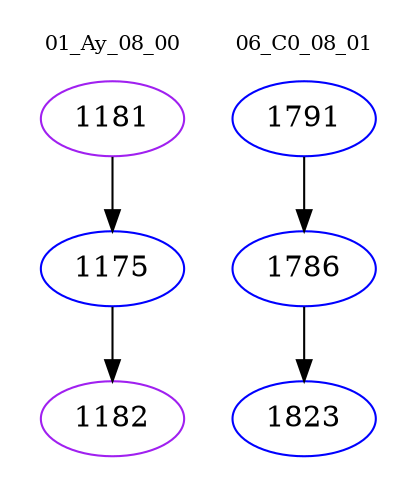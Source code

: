 digraph{
subgraph cluster_0 {
color = white
label = "01_Ay_08_00";
fontsize=10;
T0_1181 [label="1181", color="purple"]
T0_1181 -> T0_1175 [color="black"]
T0_1175 [label="1175", color="blue"]
T0_1175 -> T0_1182 [color="black"]
T0_1182 [label="1182", color="purple"]
}
subgraph cluster_1 {
color = white
label = "06_C0_08_01";
fontsize=10;
T1_1791 [label="1791", color="blue"]
T1_1791 -> T1_1786 [color="black"]
T1_1786 [label="1786", color="blue"]
T1_1786 -> T1_1823 [color="black"]
T1_1823 [label="1823", color="blue"]
}
}
